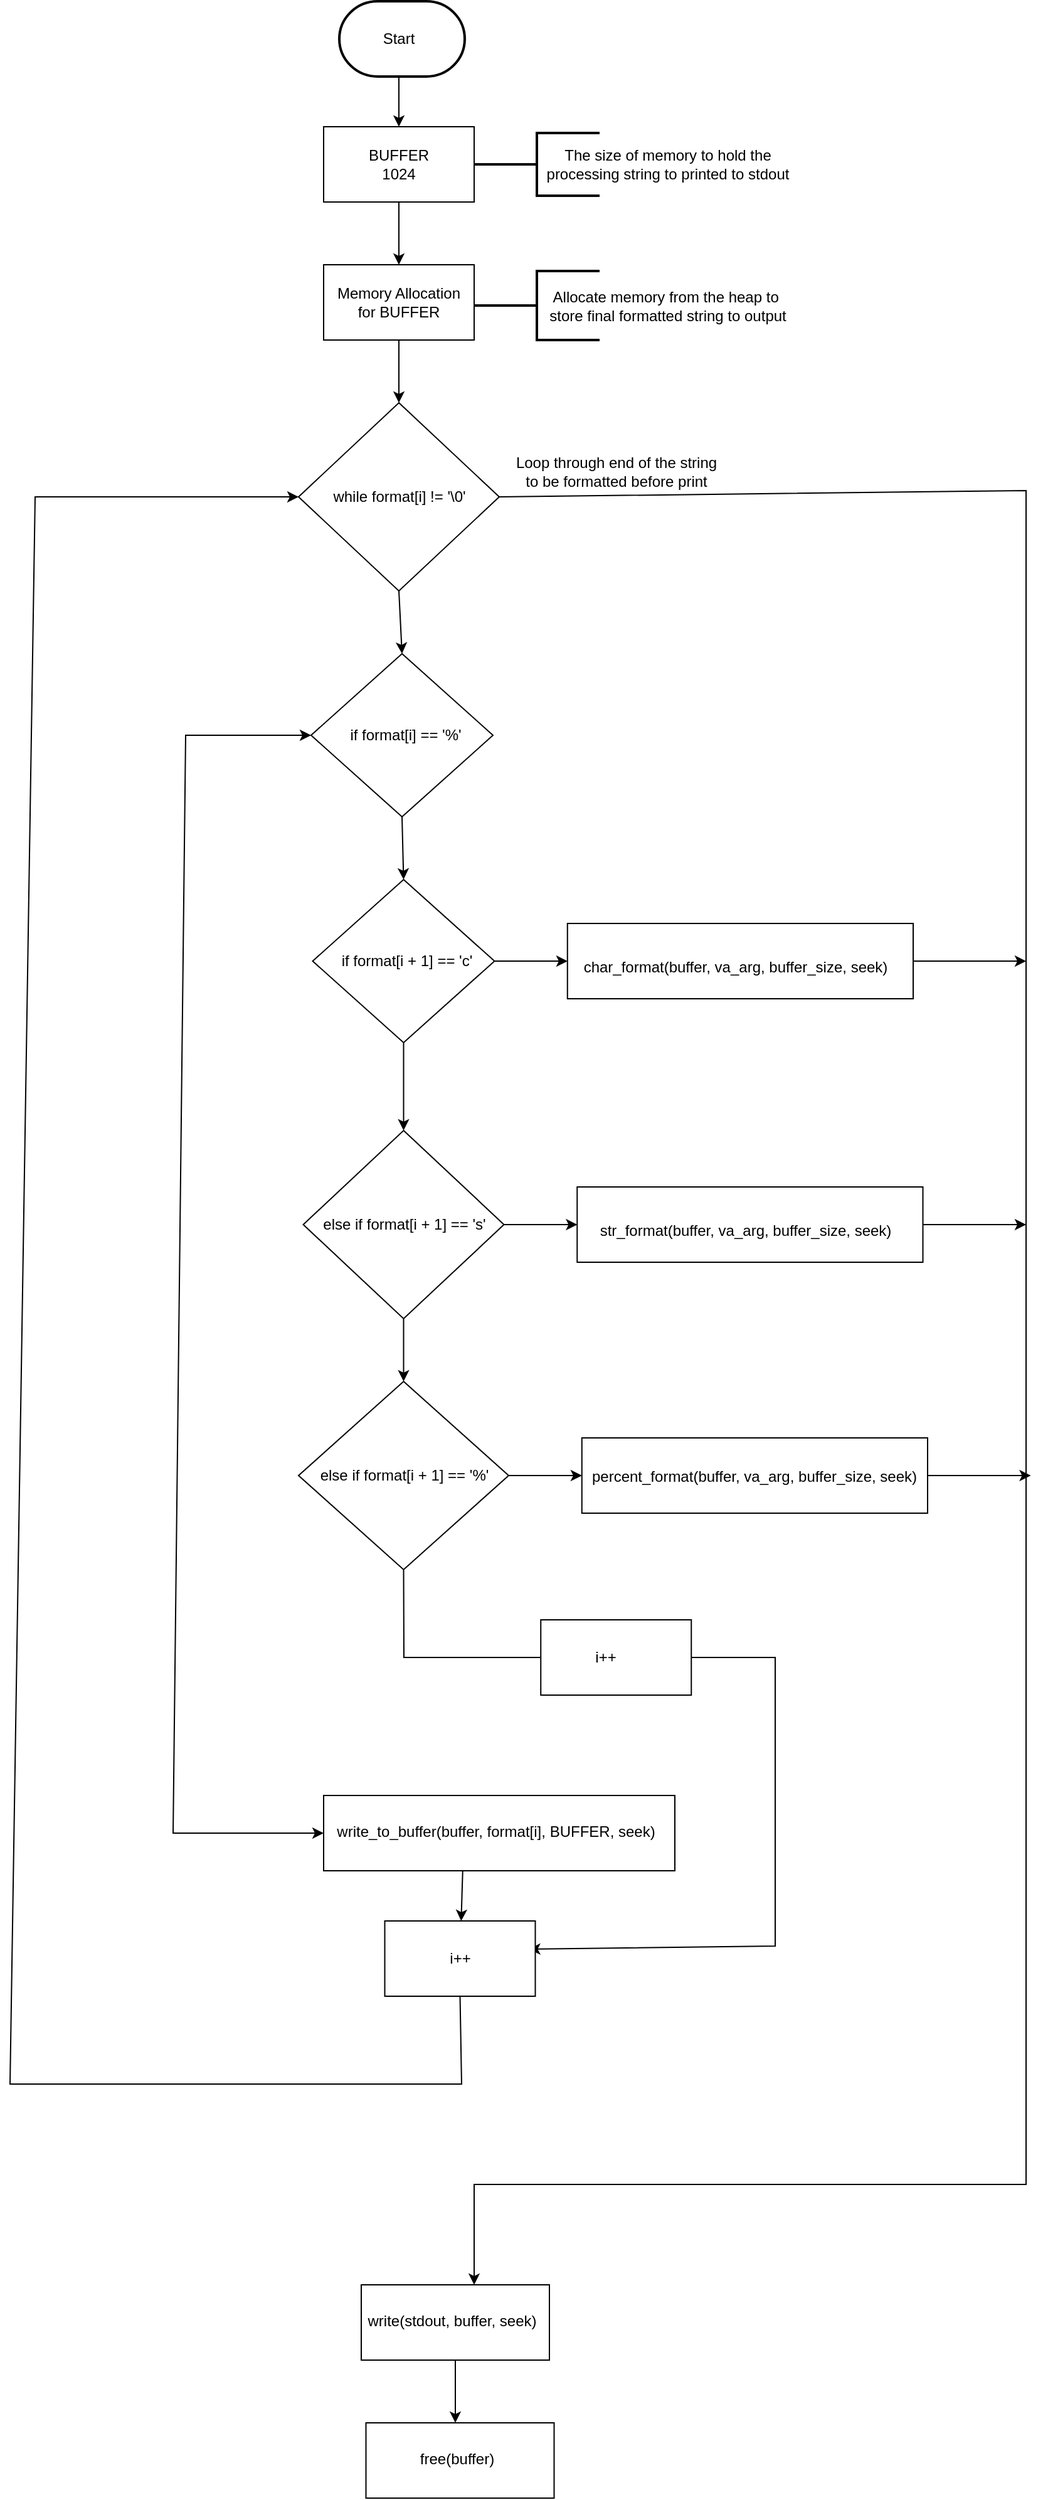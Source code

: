 <mxfile version="23.0.2" type="github">
  <diagram name="Page-1" id="AMWf6i2rP1up5rqTsDDn">
    <mxGraphModel dx="880" dy="446" grid="1" gridSize="10" guides="1" tooltips="1" connect="1" arrows="1" fold="1" page="1" pageScale="1" pageWidth="827" pageHeight="1169" math="0" shadow="0">
      <root>
        <mxCell id="0" />
        <mxCell id="1" parent="0" />
        <mxCell id="Czgd15TpuvzbRgCxB4MM-102" value="" style="endArrow=classic;html=1;rounded=0;exitX=0.5;exitY=1;exitDx=0;exitDy=0;entryX=1;entryY=0.25;entryDx=0;entryDy=0;" edge="1" parent="1" source="Czgd15TpuvzbRgCxB4MM-96" target="Czgd15TpuvzbRgCxB4MM-110">
          <mxGeometry width="50" height="50" relative="1" as="geometry">
            <mxPoint x="250" y="1380" as="sourcePoint" />
            <mxPoint x="490" y="1660" as="targetPoint" />
            <Array as="points">
              <mxPoint x="384" y="1420" />
              <mxPoint x="680" y="1420" />
              <mxPoint x="680" y="1480" />
              <mxPoint x="680" y="1650" />
            </Array>
          </mxGeometry>
        </mxCell>
        <mxCell id="Czgd15TpuvzbRgCxB4MM-115" value="" style="rounded=0;whiteSpace=wrap;html=1;" vertex="1" parent="1">
          <mxGeometry x="493.13" y="1390" width="120" height="60" as="geometry" />
        </mxCell>
        <mxCell id="Czgd15TpuvzbRgCxB4MM-31" value="" style="strokeWidth=2;html=1;shape=mxgraph.flowchart.terminator;whiteSpace=wrap;" vertex="1" parent="1">
          <mxGeometry x="332.5" y="100" width="100" height="60" as="geometry" />
        </mxCell>
        <mxCell id="Czgd15TpuvzbRgCxB4MM-2" value="Start" style="text;html=1;strokeColor=none;fillColor=none;align=center;verticalAlign=middle;whiteSpace=wrap;rounded=0;" vertex="1" parent="1">
          <mxGeometry x="350" y="115" width="60" height="30" as="geometry" />
        </mxCell>
        <mxCell id="Czgd15TpuvzbRgCxB4MM-4" value="" style="rounded=0;whiteSpace=wrap;html=1;" vertex="1" parent="1">
          <mxGeometry x="320" y="200" width="120" height="60" as="geometry" />
        </mxCell>
        <mxCell id="Czgd15TpuvzbRgCxB4MM-5" value="BUFFER 1024" style="text;html=1;strokeColor=none;fillColor=none;align=center;verticalAlign=middle;whiteSpace=wrap;rounded=0;" vertex="1" parent="1">
          <mxGeometry x="350" y="215" width="60" height="30" as="geometry" />
        </mxCell>
        <mxCell id="Czgd15TpuvzbRgCxB4MM-6" value="" style="rounded=0;whiteSpace=wrap;html=1;" vertex="1" parent="1">
          <mxGeometry x="320" y="310" width="120" height="60" as="geometry" />
        </mxCell>
        <mxCell id="Czgd15TpuvzbRgCxB4MM-7" value="Memory Allocation for BUFFER" style="text;html=1;strokeColor=none;fillColor=none;align=center;verticalAlign=middle;whiteSpace=wrap;rounded=0;" vertex="1" parent="1">
          <mxGeometry x="325" y="325" width="110" height="30" as="geometry" />
        </mxCell>
        <mxCell id="Czgd15TpuvzbRgCxB4MM-8" value="" style="rhombus;whiteSpace=wrap;html=1;" vertex="1" parent="1">
          <mxGeometry x="300" y="420" width="160" height="150" as="geometry" />
        </mxCell>
        <mxCell id="Czgd15TpuvzbRgCxB4MM-9" value="Loop through end of the string to be formatted before print" style="text;html=1;strokeColor=none;fillColor=none;align=center;verticalAlign=middle;whiteSpace=wrap;rounded=0;" vertex="1" parent="1">
          <mxGeometry x="471.88" y="450" width="162.5" height="50" as="geometry" />
        </mxCell>
        <mxCell id="Czgd15TpuvzbRgCxB4MM-10" value="while format[i] != &#39;\0&#39;" style="text;html=1;strokeColor=none;fillColor=none;align=center;verticalAlign=middle;whiteSpace=wrap;rounded=0;" vertex="1" parent="1">
          <mxGeometry x="322.5" y="470" width="115" height="50" as="geometry" />
        </mxCell>
        <mxCell id="Czgd15TpuvzbRgCxB4MM-11" value="" style="rhombus;whiteSpace=wrap;html=1;" vertex="1" parent="1">
          <mxGeometry x="310" y="620" width="145" height="130" as="geometry" />
        </mxCell>
        <mxCell id="Czgd15TpuvzbRgCxB4MM-13" value="if format[i] == &#39;%&#39;" style="text;html=1;strokeColor=none;fillColor=none;align=center;verticalAlign=middle;whiteSpace=wrap;rounded=0;" vertex="1" parent="1">
          <mxGeometry x="327.5" y="660" width="115" height="50" as="geometry" />
        </mxCell>
        <mxCell id="Czgd15TpuvzbRgCxB4MM-15" value="if format[i + 1] == &#39;c&#39;" style="text;html=1;strokeColor=none;fillColor=none;align=center;verticalAlign=middle;whiteSpace=wrap;rounded=0;" vertex="1" parent="1">
          <mxGeometry x="328.75" y="830" width="115" height="50" as="geometry" />
        </mxCell>
        <mxCell id="Czgd15TpuvzbRgCxB4MM-16" value="" style="rhombus;whiteSpace=wrap;html=1;" vertex="1" parent="1">
          <mxGeometry x="311.25" y="800" width="145" height="130" as="geometry" />
        </mxCell>
        <mxCell id="Czgd15TpuvzbRgCxB4MM-17" value="if format[i + 1] == &#39;c&#39;" style="text;html=1;strokeColor=none;fillColor=none;align=center;verticalAlign=middle;whiteSpace=wrap;rounded=0;" vertex="1" parent="1">
          <mxGeometry x="328.75" y="840" width="115" height="50" as="geometry" />
        </mxCell>
        <mxCell id="Czgd15TpuvzbRgCxB4MM-18" value="" style="rhombus;whiteSpace=wrap;html=1;" vertex="1" parent="1">
          <mxGeometry x="303.75" y="1000" width="160" height="150" as="geometry" />
        </mxCell>
        <mxCell id="Czgd15TpuvzbRgCxB4MM-19" value="else if format[i + 1] == &#39;s&#39;" style="text;html=1;strokeColor=none;fillColor=none;align=center;verticalAlign=middle;whiteSpace=wrap;rounded=0;" vertex="1" parent="1">
          <mxGeometry x="317.5" y="1045" width="132.5" height="60" as="geometry" />
        </mxCell>
        <mxCell id="Czgd15TpuvzbRgCxB4MM-22" value="" style="endArrow=classic;html=1;rounded=0;entryX=0.5;entryY=0;entryDx=0;entryDy=0;" edge="1" parent="1" target="Czgd15TpuvzbRgCxB4MM-4">
          <mxGeometry width="50" height="50" relative="1" as="geometry">
            <mxPoint x="380" y="160" as="sourcePoint" />
            <mxPoint x="440" y="310" as="targetPoint" />
          </mxGeometry>
        </mxCell>
        <mxCell id="Czgd15TpuvzbRgCxB4MM-25" value="" style="endArrow=classic;html=1;rounded=0;exitX=0.5;exitY=1;exitDx=0;exitDy=0;" edge="1" parent="1" source="Czgd15TpuvzbRgCxB4MM-4" target="Czgd15TpuvzbRgCxB4MM-6">
          <mxGeometry width="50" height="50" relative="1" as="geometry">
            <mxPoint x="390" y="170" as="sourcePoint" />
            <mxPoint x="390" y="210" as="targetPoint" />
          </mxGeometry>
        </mxCell>
        <mxCell id="Czgd15TpuvzbRgCxB4MM-26" value="" style="endArrow=classic;html=1;rounded=0;exitX=0.5;exitY=1;exitDx=0;exitDy=0;entryX=0.5;entryY=0;entryDx=0;entryDy=0;" edge="1" parent="1" source="Czgd15TpuvzbRgCxB4MM-6" target="Czgd15TpuvzbRgCxB4MM-8">
          <mxGeometry width="50" height="50" relative="1" as="geometry">
            <mxPoint x="390" y="390" as="sourcePoint" />
            <mxPoint x="440" y="340" as="targetPoint" />
          </mxGeometry>
        </mxCell>
        <mxCell id="Czgd15TpuvzbRgCxB4MM-32" value="" style="strokeWidth=2;html=1;shape=mxgraph.flowchart.annotation_2;align=left;labelPosition=right;pointerEvents=1;" vertex="1" parent="1">
          <mxGeometry x="440" y="315" width="100" height="55" as="geometry" />
        </mxCell>
        <mxCell id="Czgd15TpuvzbRgCxB4MM-34" value="Allocate memory from the heap to&amp;nbsp; store final formatted string to output" style="text;html=1;strokeColor=none;fillColor=none;align=center;verticalAlign=middle;whiteSpace=wrap;rounded=0;" vertex="1" parent="1">
          <mxGeometry x="498.13" y="317.5" width="192.5" height="50" as="geometry" />
        </mxCell>
        <mxCell id="Czgd15TpuvzbRgCxB4MM-35" value="" style="endArrow=classic;html=1;rounded=0;exitX=0.5;exitY=1;exitDx=0;exitDy=0;entryX=0.5;entryY=0;entryDx=0;entryDy=0;" edge="1" parent="1" source="Czgd15TpuvzbRgCxB4MM-8" target="Czgd15TpuvzbRgCxB4MM-11">
          <mxGeometry width="50" height="50" relative="1" as="geometry">
            <mxPoint x="390" y="560" as="sourcePoint" />
            <mxPoint x="410" y="610" as="targetPoint" />
          </mxGeometry>
        </mxCell>
        <mxCell id="Czgd15TpuvzbRgCxB4MM-38" value="The size of memory to hold the processing string to printed to stdout" style="text;html=1;strokeColor=none;fillColor=none;align=center;verticalAlign=middle;whiteSpace=wrap;rounded=0;" vertex="1" parent="1">
          <mxGeometry x="488.75" y="205" width="211.25" height="50" as="geometry" />
        </mxCell>
        <mxCell id="Czgd15TpuvzbRgCxB4MM-39" value="" style="strokeWidth=2;html=1;shape=mxgraph.flowchart.annotation_2;align=left;labelPosition=right;pointerEvents=1;" vertex="1" parent="1">
          <mxGeometry x="440" y="205" width="100" height="50" as="geometry" />
        </mxCell>
        <mxCell id="Czgd15TpuvzbRgCxB4MM-43" value="" style="endArrow=classic;html=1;rounded=0;exitX=0.5;exitY=1;exitDx=0;exitDy=0;entryX=0.5;entryY=0;entryDx=0;entryDy=0;" edge="1" parent="1" source="Czgd15TpuvzbRgCxB4MM-16" target="Czgd15TpuvzbRgCxB4MM-18">
          <mxGeometry width="50" height="50" relative="1" as="geometry">
            <mxPoint x="391.25" y="980" as="sourcePoint" />
            <mxPoint x="441.25" y="930" as="targetPoint" />
          </mxGeometry>
        </mxCell>
        <mxCell id="Czgd15TpuvzbRgCxB4MM-96" value="" style="rhombus;whiteSpace=wrap;html=1;" vertex="1" parent="1">
          <mxGeometry x="300" y="1200" width="167.5" height="150" as="geometry" />
        </mxCell>
        <mxCell id="Czgd15TpuvzbRgCxB4MM-97" value="else if format[i + 1] == &#39;%&#39;" style="text;html=1;strokeColor=none;fillColor=none;align=center;verticalAlign=middle;whiteSpace=wrap;rounded=0;" vertex="1" parent="1">
          <mxGeometry x="312.5" y="1217.5" width="142.5" height="115" as="geometry" />
        </mxCell>
        <mxCell id="Czgd15TpuvzbRgCxB4MM-98" value="" style="endArrow=classic;html=1;rounded=0;exitX=0.5;exitY=1;exitDx=0;exitDy=0;" edge="1" parent="1" source="Czgd15TpuvzbRgCxB4MM-18" target="Czgd15TpuvzbRgCxB4MM-96">
          <mxGeometry width="50" height="50" relative="1" as="geometry">
            <mxPoint x="241.25" y="1220" as="sourcePoint" />
            <mxPoint x="291.25" y="1170" as="targetPoint" />
          </mxGeometry>
        </mxCell>
        <mxCell id="Czgd15TpuvzbRgCxB4MM-99" value="" style="endArrow=classic;html=1;rounded=0;exitX=0.5;exitY=1;exitDx=0;exitDy=0;entryX=0.5;entryY=0;entryDx=0;entryDy=0;" edge="1" parent="1" source="Czgd15TpuvzbRgCxB4MM-11" target="Czgd15TpuvzbRgCxB4MM-16">
          <mxGeometry width="50" height="50" relative="1" as="geometry">
            <mxPoint x="270" y="830" as="sourcePoint" />
            <mxPoint x="320" y="780" as="targetPoint" />
          </mxGeometry>
        </mxCell>
        <mxCell id="Czgd15TpuvzbRgCxB4MM-103" value="" style="endArrow=classic;startArrow=classic;html=1;rounded=0;entryX=0;entryY=0.5;entryDx=0;entryDy=0;" edge="1" parent="1" target="Czgd15TpuvzbRgCxB4MM-11">
          <mxGeometry width="50" height="50" relative="1" as="geometry">
            <mxPoint x="320" y="1560" as="sourcePoint" />
            <mxPoint x="150" y="650" as="targetPoint" />
            <Array as="points">
              <mxPoint x="200" y="1560" />
              <mxPoint x="210" y="685" />
            </Array>
          </mxGeometry>
        </mxCell>
        <mxCell id="Czgd15TpuvzbRgCxB4MM-107" value="" style="rounded=0;whiteSpace=wrap;html=1;" vertex="1" parent="1">
          <mxGeometry x="320" y="1530" width="280" height="60" as="geometry" />
        </mxCell>
        <mxCell id="Czgd15TpuvzbRgCxB4MM-108" value="write_to_buffer(buffer, format[i], BUFFER, seek)" style="text;html=1;strokeColor=none;fillColor=none;align=center;verticalAlign=middle;whiteSpace=wrap;rounded=0;" vertex="1" parent="1">
          <mxGeometry x="325" y="1544" width="265" height="30" as="geometry" />
        </mxCell>
        <mxCell id="Czgd15TpuvzbRgCxB4MM-109" value="" style="rounded=0;whiteSpace=wrap;html=1;" vertex="1" parent="1">
          <mxGeometry x="368.75" y="1630" width="120" height="60" as="geometry" />
        </mxCell>
        <mxCell id="Czgd15TpuvzbRgCxB4MM-110" value="i++" style="text;html=1;strokeColor=none;fillColor=none;align=center;verticalAlign=middle;whiteSpace=wrap;rounded=0;" vertex="1" parent="1">
          <mxGeometry x="373.75" y="1645" width="110" height="30" as="geometry" />
        </mxCell>
        <mxCell id="Czgd15TpuvzbRgCxB4MM-111" value="" style="endArrow=classic;html=1;rounded=0;exitX=0.396;exitY=1;exitDx=0;exitDy=0;exitPerimeter=0;" edge="1" parent="1" source="Czgd15TpuvzbRgCxB4MM-107" target="Czgd15TpuvzbRgCxB4MM-109">
          <mxGeometry width="50" height="50" relative="1" as="geometry">
            <mxPoint x="450" y="1640" as="sourcePoint" />
            <mxPoint x="500" y="1590" as="targetPoint" />
          </mxGeometry>
        </mxCell>
        <mxCell id="Czgd15TpuvzbRgCxB4MM-112" value="" style="endArrow=classic;html=1;rounded=0;exitX=0.5;exitY=1;exitDx=0;exitDy=0;entryX=0;entryY=0.5;entryDx=0;entryDy=0;" edge="1" parent="1" source="Czgd15TpuvzbRgCxB4MM-109" target="Czgd15TpuvzbRgCxB4MM-8">
          <mxGeometry width="50" height="50" relative="1" as="geometry">
            <mxPoint x="350" y="1780" as="sourcePoint" />
            <mxPoint x="290" y="490" as="targetPoint" />
            <Array as="points">
              <mxPoint x="430" y="1760" />
              <mxPoint x="70" y="1760" />
              <mxPoint x="90" y="495" />
            </Array>
          </mxGeometry>
        </mxCell>
        <mxCell id="Czgd15TpuvzbRgCxB4MM-114" value="i++" style="text;html=1;strokeColor=none;fillColor=none;align=center;verticalAlign=middle;whiteSpace=wrap;rounded=0;" vertex="1" parent="1">
          <mxGeometry x="490" y="1405" width="110" height="30" as="geometry" />
        </mxCell>
        <mxCell id="Czgd15TpuvzbRgCxB4MM-116" value="" style="endArrow=classic;html=1;rounded=0;exitX=1;exitY=0.5;exitDx=0;exitDy=0;" edge="1" parent="1" source="Czgd15TpuvzbRgCxB4MM-8">
          <mxGeometry width="50" height="50" relative="1" as="geometry">
            <mxPoint x="480" y="530" as="sourcePoint" />
            <mxPoint x="440" y="1920" as="targetPoint" />
            <Array as="points">
              <mxPoint x="880" y="490" />
              <mxPoint x="880" y="1840" />
              <mxPoint x="440" y="1840" />
            </Array>
          </mxGeometry>
        </mxCell>
        <mxCell id="Czgd15TpuvzbRgCxB4MM-119" value="" style="rounded=0;whiteSpace=wrap;html=1;" vertex="1" parent="1">
          <mxGeometry x="350" y="1920" width="150" height="60" as="geometry" />
        </mxCell>
        <mxCell id="Czgd15TpuvzbRgCxB4MM-120" value="write(stdout, buffer, seek)" style="text;html=1;strokeColor=none;fillColor=none;align=center;verticalAlign=middle;whiteSpace=wrap;rounded=0;" vertex="1" parent="1">
          <mxGeometry x="350.13" y="1934" width="145" height="30" as="geometry" />
        </mxCell>
        <mxCell id="Czgd15TpuvzbRgCxB4MM-121" value="" style="rounded=0;whiteSpace=wrap;html=1;" vertex="1" parent="1">
          <mxGeometry x="353.75" y="2030" width="150" height="60" as="geometry" />
        </mxCell>
        <mxCell id="Czgd15TpuvzbRgCxB4MM-122" value="free(buffer)" style="text;html=1;strokeColor=none;fillColor=none;align=center;verticalAlign=middle;whiteSpace=wrap;rounded=0;" vertex="1" parent="1">
          <mxGeometry x="353.88" y="2044" width="145" height="30" as="geometry" />
        </mxCell>
        <mxCell id="Czgd15TpuvzbRgCxB4MM-123" value="" style="endArrow=classic;html=1;rounded=0;exitX=0.5;exitY=1;exitDx=0;exitDy=0;" edge="1" parent="1" source="Czgd15TpuvzbRgCxB4MM-119">
          <mxGeometry width="50" height="50" relative="1" as="geometry">
            <mxPoint x="510" y="2040" as="sourcePoint" />
            <mxPoint x="425" y="2030" as="targetPoint" />
          </mxGeometry>
        </mxCell>
        <mxCell id="Czgd15TpuvzbRgCxB4MM-127" value="" style="rounded=0;whiteSpace=wrap;html=1;" vertex="1" parent="1">
          <mxGeometry x="514.38" y="835" width="275.62" height="60" as="geometry" />
        </mxCell>
        <mxCell id="Czgd15TpuvzbRgCxB4MM-128" value="char_format(buffer, va_arg, buffer_size, seek)" style="text;html=1;strokeColor=none;fillColor=none;align=center;verticalAlign=middle;whiteSpace=wrap;rounded=0;" vertex="1" parent="1">
          <mxGeometry x="516.88" y="850" width="263.12" height="40" as="geometry" />
        </mxCell>
        <mxCell id="Czgd15TpuvzbRgCxB4MM-129" value="" style="endArrow=classic;html=1;rounded=0;exitX=1;exitY=0.5;exitDx=0;exitDy=0;" edge="1" parent="1" source="Czgd15TpuvzbRgCxB4MM-16">
          <mxGeometry width="50" height="50" relative="1" as="geometry">
            <mxPoint x="460" y="865" as="sourcePoint" />
            <mxPoint x="514.461" y="865" as="targetPoint" />
          </mxGeometry>
        </mxCell>
        <mxCell id="Czgd15TpuvzbRgCxB4MM-130" value="" style="endArrow=classic;html=1;rounded=0;exitX=1;exitY=0.5;exitDx=0;exitDy=0;" edge="1" parent="1" source="Czgd15TpuvzbRgCxB4MM-127">
          <mxGeometry width="50" height="50" relative="1" as="geometry">
            <mxPoint x="810" y="890" as="sourcePoint" />
            <mxPoint x="880" y="865" as="targetPoint" />
          </mxGeometry>
        </mxCell>
        <mxCell id="Czgd15TpuvzbRgCxB4MM-131" value="" style="rounded=0;whiteSpace=wrap;html=1;" vertex="1" parent="1">
          <mxGeometry x="522.13" y="1045" width="275.62" height="60" as="geometry" />
        </mxCell>
        <mxCell id="Czgd15TpuvzbRgCxB4MM-132" value="str_format(buffer, va_arg, buffer_size, seek)" style="text;html=1;strokeColor=none;fillColor=none;align=center;verticalAlign=middle;whiteSpace=wrap;rounded=0;" vertex="1" parent="1">
          <mxGeometry x="524.63" y="1060" width="263.12" height="40" as="geometry" />
        </mxCell>
        <mxCell id="Czgd15TpuvzbRgCxB4MM-133" value="" style="endArrow=classic;html=1;rounded=0;exitX=1;exitY=0.5;exitDx=0;exitDy=0;" edge="1" parent="1">
          <mxGeometry width="50" height="50" relative="1" as="geometry">
            <mxPoint x="463.75" y="1075" as="sourcePoint" />
            <mxPoint x="522.211" y="1075" as="targetPoint" />
          </mxGeometry>
        </mxCell>
        <mxCell id="Czgd15TpuvzbRgCxB4MM-134" value="" style="endArrow=classic;html=1;rounded=0;exitX=1;exitY=0.5;exitDx=0;exitDy=0;" edge="1" source="Czgd15TpuvzbRgCxB4MM-131" parent="1">
          <mxGeometry width="50" height="50" relative="1" as="geometry">
            <mxPoint x="817.75" y="1100" as="sourcePoint" />
            <mxPoint x="880" y="1075" as="targetPoint" />
          </mxGeometry>
        </mxCell>
        <mxCell id="Czgd15TpuvzbRgCxB4MM-136" value="" style="endArrow=classic;html=1;rounded=0;exitX=1;exitY=0.5;exitDx=0;exitDy=0;" edge="1" parent="1">
          <mxGeometry width="50" height="50" relative="1" as="geometry">
            <mxPoint x="467.5" y="1275" as="sourcePoint" />
            <mxPoint x="525.961" y="1275" as="targetPoint" />
          </mxGeometry>
        </mxCell>
        <mxCell id="Czgd15TpuvzbRgCxB4MM-137" value="str_format(buffer, va_arg, buffer_size, seek)" style="text;html=1;strokeColor=none;fillColor=none;align=center;verticalAlign=middle;whiteSpace=wrap;rounded=0;" vertex="1" parent="1">
          <mxGeometry x="528.38" y="1260" width="263.12" height="40" as="geometry" />
        </mxCell>
        <mxCell id="Czgd15TpuvzbRgCxB4MM-138" value="" style="rounded=0;whiteSpace=wrap;html=1;" vertex="1" parent="1">
          <mxGeometry x="525.88" y="1245" width="275.62" height="60" as="geometry" />
        </mxCell>
        <mxCell id="Czgd15TpuvzbRgCxB4MM-139" value="" style="endArrow=classic;html=1;rounded=0;exitX=1;exitY=0.5;exitDx=0;exitDy=0;" edge="1" source="Czgd15TpuvzbRgCxB4MM-138" parent="1">
          <mxGeometry width="50" height="50" relative="1" as="geometry">
            <mxPoint x="821.5" y="1300" as="sourcePoint" />
            <mxPoint x="883.75" y="1275" as="targetPoint" />
          </mxGeometry>
        </mxCell>
        <mxCell id="Czgd15TpuvzbRgCxB4MM-140" value="percent_format(buffer, va_arg, buffer_size, seek)" style="text;html=1;strokeColor=none;fillColor=none;align=center;verticalAlign=middle;whiteSpace=wrap;rounded=0;" vertex="1" parent="1">
          <mxGeometry x="531.88" y="1256" width="263.12" height="40" as="geometry" />
        </mxCell>
      </root>
    </mxGraphModel>
  </diagram>
</mxfile>
